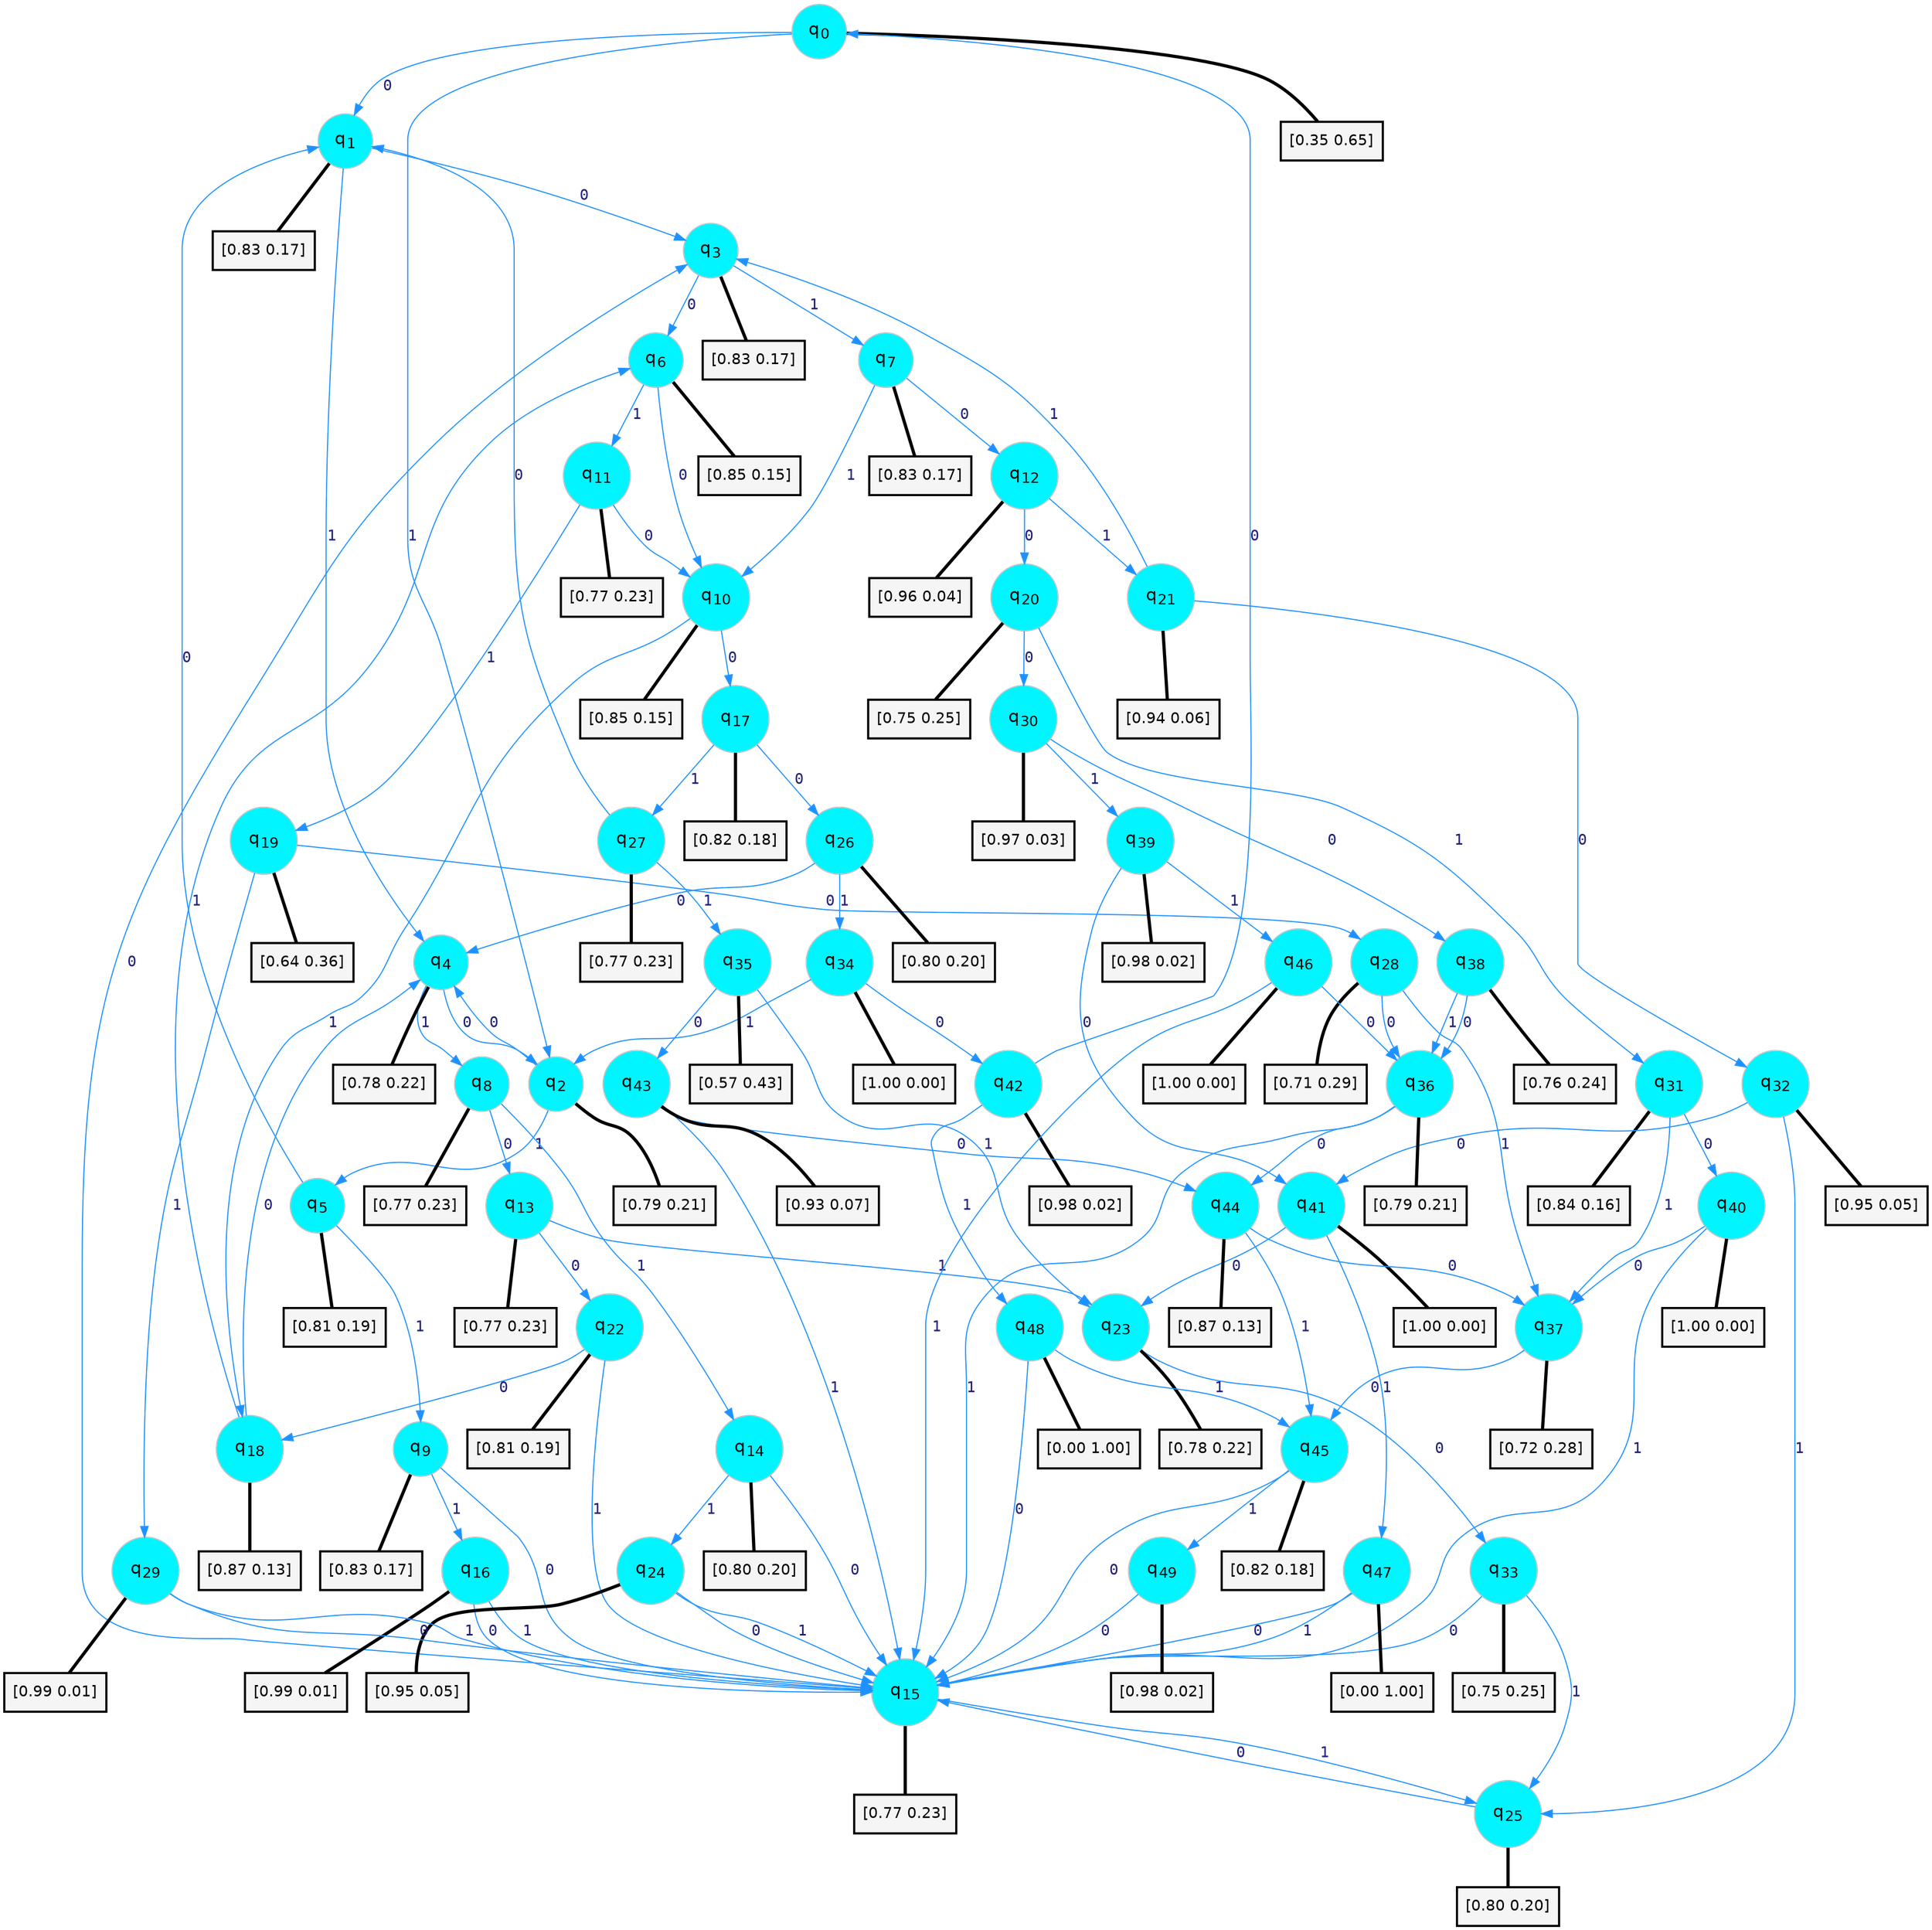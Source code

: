 digraph G {
graph [
bgcolor=transparent, dpi=300, rankdir=TD, size="40,25"];
node [
color=gray, fillcolor=turquoise1, fontcolor=black, fontname=Helvetica, fontsize=16, fontweight=bold, shape=circle, style=filled];
edge [
arrowsize=1, color=dodgerblue1, fontcolor=midnightblue, fontname=courier, fontweight=bold, penwidth=1, style=solid, weight=20];
0[label=<q<SUB>0</SUB>>];
1[label=<q<SUB>1</SUB>>];
2[label=<q<SUB>2</SUB>>];
3[label=<q<SUB>3</SUB>>];
4[label=<q<SUB>4</SUB>>];
5[label=<q<SUB>5</SUB>>];
6[label=<q<SUB>6</SUB>>];
7[label=<q<SUB>7</SUB>>];
8[label=<q<SUB>8</SUB>>];
9[label=<q<SUB>9</SUB>>];
10[label=<q<SUB>10</SUB>>];
11[label=<q<SUB>11</SUB>>];
12[label=<q<SUB>12</SUB>>];
13[label=<q<SUB>13</SUB>>];
14[label=<q<SUB>14</SUB>>];
15[label=<q<SUB>15</SUB>>];
16[label=<q<SUB>16</SUB>>];
17[label=<q<SUB>17</SUB>>];
18[label=<q<SUB>18</SUB>>];
19[label=<q<SUB>19</SUB>>];
20[label=<q<SUB>20</SUB>>];
21[label=<q<SUB>21</SUB>>];
22[label=<q<SUB>22</SUB>>];
23[label=<q<SUB>23</SUB>>];
24[label=<q<SUB>24</SUB>>];
25[label=<q<SUB>25</SUB>>];
26[label=<q<SUB>26</SUB>>];
27[label=<q<SUB>27</SUB>>];
28[label=<q<SUB>28</SUB>>];
29[label=<q<SUB>29</SUB>>];
30[label=<q<SUB>30</SUB>>];
31[label=<q<SUB>31</SUB>>];
32[label=<q<SUB>32</SUB>>];
33[label=<q<SUB>33</SUB>>];
34[label=<q<SUB>34</SUB>>];
35[label=<q<SUB>35</SUB>>];
36[label=<q<SUB>36</SUB>>];
37[label=<q<SUB>37</SUB>>];
38[label=<q<SUB>38</SUB>>];
39[label=<q<SUB>39</SUB>>];
40[label=<q<SUB>40</SUB>>];
41[label=<q<SUB>41</SUB>>];
42[label=<q<SUB>42</SUB>>];
43[label=<q<SUB>43</SUB>>];
44[label=<q<SUB>44</SUB>>];
45[label=<q<SUB>45</SUB>>];
46[label=<q<SUB>46</SUB>>];
47[label=<q<SUB>47</SUB>>];
48[label=<q<SUB>48</SUB>>];
49[label=<q<SUB>49</SUB>>];
50[label="[0.35 0.65]", shape=box,fontcolor=black, fontname=Helvetica, fontsize=14, penwidth=2, fillcolor=whitesmoke,color=black];
51[label="[0.83 0.17]", shape=box,fontcolor=black, fontname=Helvetica, fontsize=14, penwidth=2, fillcolor=whitesmoke,color=black];
52[label="[0.79 0.21]", shape=box,fontcolor=black, fontname=Helvetica, fontsize=14, penwidth=2, fillcolor=whitesmoke,color=black];
53[label="[0.83 0.17]", shape=box,fontcolor=black, fontname=Helvetica, fontsize=14, penwidth=2, fillcolor=whitesmoke,color=black];
54[label="[0.78 0.22]", shape=box,fontcolor=black, fontname=Helvetica, fontsize=14, penwidth=2, fillcolor=whitesmoke,color=black];
55[label="[0.81 0.19]", shape=box,fontcolor=black, fontname=Helvetica, fontsize=14, penwidth=2, fillcolor=whitesmoke,color=black];
56[label="[0.85 0.15]", shape=box,fontcolor=black, fontname=Helvetica, fontsize=14, penwidth=2, fillcolor=whitesmoke,color=black];
57[label="[0.83 0.17]", shape=box,fontcolor=black, fontname=Helvetica, fontsize=14, penwidth=2, fillcolor=whitesmoke,color=black];
58[label="[0.77 0.23]", shape=box,fontcolor=black, fontname=Helvetica, fontsize=14, penwidth=2, fillcolor=whitesmoke,color=black];
59[label="[0.83 0.17]", shape=box,fontcolor=black, fontname=Helvetica, fontsize=14, penwidth=2, fillcolor=whitesmoke,color=black];
60[label="[0.85 0.15]", shape=box,fontcolor=black, fontname=Helvetica, fontsize=14, penwidth=2, fillcolor=whitesmoke,color=black];
61[label="[0.77 0.23]", shape=box,fontcolor=black, fontname=Helvetica, fontsize=14, penwidth=2, fillcolor=whitesmoke,color=black];
62[label="[0.96 0.04]", shape=box,fontcolor=black, fontname=Helvetica, fontsize=14, penwidth=2, fillcolor=whitesmoke,color=black];
63[label="[0.77 0.23]", shape=box,fontcolor=black, fontname=Helvetica, fontsize=14, penwidth=2, fillcolor=whitesmoke,color=black];
64[label="[0.80 0.20]", shape=box,fontcolor=black, fontname=Helvetica, fontsize=14, penwidth=2, fillcolor=whitesmoke,color=black];
65[label="[0.77 0.23]", shape=box,fontcolor=black, fontname=Helvetica, fontsize=14, penwidth=2, fillcolor=whitesmoke,color=black];
66[label="[0.99 0.01]", shape=box,fontcolor=black, fontname=Helvetica, fontsize=14, penwidth=2, fillcolor=whitesmoke,color=black];
67[label="[0.82 0.18]", shape=box,fontcolor=black, fontname=Helvetica, fontsize=14, penwidth=2, fillcolor=whitesmoke,color=black];
68[label="[0.87 0.13]", shape=box,fontcolor=black, fontname=Helvetica, fontsize=14, penwidth=2, fillcolor=whitesmoke,color=black];
69[label="[0.64 0.36]", shape=box,fontcolor=black, fontname=Helvetica, fontsize=14, penwidth=2, fillcolor=whitesmoke,color=black];
70[label="[0.75 0.25]", shape=box,fontcolor=black, fontname=Helvetica, fontsize=14, penwidth=2, fillcolor=whitesmoke,color=black];
71[label="[0.94 0.06]", shape=box,fontcolor=black, fontname=Helvetica, fontsize=14, penwidth=2, fillcolor=whitesmoke,color=black];
72[label="[0.81 0.19]", shape=box,fontcolor=black, fontname=Helvetica, fontsize=14, penwidth=2, fillcolor=whitesmoke,color=black];
73[label="[0.78 0.22]", shape=box,fontcolor=black, fontname=Helvetica, fontsize=14, penwidth=2, fillcolor=whitesmoke,color=black];
74[label="[0.95 0.05]", shape=box,fontcolor=black, fontname=Helvetica, fontsize=14, penwidth=2, fillcolor=whitesmoke,color=black];
75[label="[0.80 0.20]", shape=box,fontcolor=black, fontname=Helvetica, fontsize=14, penwidth=2, fillcolor=whitesmoke,color=black];
76[label="[0.80 0.20]", shape=box,fontcolor=black, fontname=Helvetica, fontsize=14, penwidth=2, fillcolor=whitesmoke,color=black];
77[label="[0.77 0.23]", shape=box,fontcolor=black, fontname=Helvetica, fontsize=14, penwidth=2, fillcolor=whitesmoke,color=black];
78[label="[0.71 0.29]", shape=box,fontcolor=black, fontname=Helvetica, fontsize=14, penwidth=2, fillcolor=whitesmoke,color=black];
79[label="[0.99 0.01]", shape=box,fontcolor=black, fontname=Helvetica, fontsize=14, penwidth=2, fillcolor=whitesmoke,color=black];
80[label="[0.97 0.03]", shape=box,fontcolor=black, fontname=Helvetica, fontsize=14, penwidth=2, fillcolor=whitesmoke,color=black];
81[label="[0.84 0.16]", shape=box,fontcolor=black, fontname=Helvetica, fontsize=14, penwidth=2, fillcolor=whitesmoke,color=black];
82[label="[0.95 0.05]", shape=box,fontcolor=black, fontname=Helvetica, fontsize=14, penwidth=2, fillcolor=whitesmoke,color=black];
83[label="[0.75 0.25]", shape=box,fontcolor=black, fontname=Helvetica, fontsize=14, penwidth=2, fillcolor=whitesmoke,color=black];
84[label="[1.00 0.00]", shape=box,fontcolor=black, fontname=Helvetica, fontsize=14, penwidth=2, fillcolor=whitesmoke,color=black];
85[label="[0.57 0.43]", shape=box,fontcolor=black, fontname=Helvetica, fontsize=14, penwidth=2, fillcolor=whitesmoke,color=black];
86[label="[0.79 0.21]", shape=box,fontcolor=black, fontname=Helvetica, fontsize=14, penwidth=2, fillcolor=whitesmoke,color=black];
87[label="[0.72 0.28]", shape=box,fontcolor=black, fontname=Helvetica, fontsize=14, penwidth=2, fillcolor=whitesmoke,color=black];
88[label="[0.76 0.24]", shape=box,fontcolor=black, fontname=Helvetica, fontsize=14, penwidth=2, fillcolor=whitesmoke,color=black];
89[label="[0.98 0.02]", shape=box,fontcolor=black, fontname=Helvetica, fontsize=14, penwidth=2, fillcolor=whitesmoke,color=black];
90[label="[1.00 0.00]", shape=box,fontcolor=black, fontname=Helvetica, fontsize=14, penwidth=2, fillcolor=whitesmoke,color=black];
91[label="[1.00 0.00]", shape=box,fontcolor=black, fontname=Helvetica, fontsize=14, penwidth=2, fillcolor=whitesmoke,color=black];
92[label="[0.98 0.02]", shape=box,fontcolor=black, fontname=Helvetica, fontsize=14, penwidth=2, fillcolor=whitesmoke,color=black];
93[label="[0.93 0.07]", shape=box,fontcolor=black, fontname=Helvetica, fontsize=14, penwidth=2, fillcolor=whitesmoke,color=black];
94[label="[0.87 0.13]", shape=box,fontcolor=black, fontname=Helvetica, fontsize=14, penwidth=2, fillcolor=whitesmoke,color=black];
95[label="[0.82 0.18]", shape=box,fontcolor=black, fontname=Helvetica, fontsize=14, penwidth=2, fillcolor=whitesmoke,color=black];
96[label="[1.00 0.00]", shape=box,fontcolor=black, fontname=Helvetica, fontsize=14, penwidth=2, fillcolor=whitesmoke,color=black];
97[label="[0.00 1.00]", shape=box,fontcolor=black, fontname=Helvetica, fontsize=14, penwidth=2, fillcolor=whitesmoke,color=black];
98[label="[0.00 1.00]", shape=box,fontcolor=black, fontname=Helvetica, fontsize=14, penwidth=2, fillcolor=whitesmoke,color=black];
99[label="[0.98 0.02]", shape=box,fontcolor=black, fontname=Helvetica, fontsize=14, penwidth=2, fillcolor=whitesmoke,color=black];
0->1 [label=0];
0->2 [label=1];
0->50 [arrowhead=none, penwidth=3,color=black];
1->3 [label=0];
1->4 [label=1];
1->51 [arrowhead=none, penwidth=3,color=black];
2->4 [label=0];
2->5 [label=1];
2->52 [arrowhead=none, penwidth=3,color=black];
3->6 [label=0];
3->7 [label=1];
3->53 [arrowhead=none, penwidth=3,color=black];
4->2 [label=0];
4->8 [label=1];
4->54 [arrowhead=none, penwidth=3,color=black];
5->1 [label=0];
5->9 [label=1];
5->55 [arrowhead=none, penwidth=3,color=black];
6->10 [label=0];
6->11 [label=1];
6->56 [arrowhead=none, penwidth=3,color=black];
7->12 [label=0];
7->10 [label=1];
7->57 [arrowhead=none, penwidth=3,color=black];
8->13 [label=0];
8->14 [label=1];
8->58 [arrowhead=none, penwidth=3,color=black];
9->15 [label=0];
9->16 [label=1];
9->59 [arrowhead=none, penwidth=3,color=black];
10->17 [label=0];
10->18 [label=1];
10->60 [arrowhead=none, penwidth=3,color=black];
11->10 [label=0];
11->19 [label=1];
11->61 [arrowhead=none, penwidth=3,color=black];
12->20 [label=0];
12->21 [label=1];
12->62 [arrowhead=none, penwidth=3,color=black];
13->22 [label=0];
13->23 [label=1];
13->63 [arrowhead=none, penwidth=3,color=black];
14->15 [label=0];
14->24 [label=1];
14->64 [arrowhead=none, penwidth=3,color=black];
15->3 [label=0];
15->25 [label=1];
15->65 [arrowhead=none, penwidth=3,color=black];
16->15 [label=0];
16->15 [label=1];
16->66 [arrowhead=none, penwidth=3,color=black];
17->26 [label=0];
17->27 [label=1];
17->67 [arrowhead=none, penwidth=3,color=black];
18->4 [label=0];
18->6 [label=1];
18->68 [arrowhead=none, penwidth=3,color=black];
19->28 [label=0];
19->29 [label=1];
19->69 [arrowhead=none, penwidth=3,color=black];
20->30 [label=0];
20->31 [label=1];
20->70 [arrowhead=none, penwidth=3,color=black];
21->32 [label=0];
21->3 [label=1];
21->71 [arrowhead=none, penwidth=3,color=black];
22->18 [label=0];
22->15 [label=1];
22->72 [arrowhead=none, penwidth=3,color=black];
23->33 [label=0];
23->73 [arrowhead=none, penwidth=3,color=black];
24->15 [label=0];
24->15 [label=1];
24->74 [arrowhead=none, penwidth=3,color=black];
25->15 [label=0];
25->75 [arrowhead=none, penwidth=3,color=black];
26->4 [label=0];
26->34 [label=1];
26->76 [arrowhead=none, penwidth=3,color=black];
27->1 [label=0];
27->35 [label=1];
27->77 [arrowhead=none, penwidth=3,color=black];
28->36 [label=0];
28->37 [label=1];
28->78 [arrowhead=none, penwidth=3,color=black];
29->15 [label=0];
29->15 [label=1];
29->79 [arrowhead=none, penwidth=3,color=black];
30->38 [label=0];
30->39 [label=1];
30->80 [arrowhead=none, penwidth=3,color=black];
31->40 [label=0];
31->37 [label=1];
31->81 [arrowhead=none, penwidth=3,color=black];
32->41 [label=0];
32->25 [label=1];
32->82 [arrowhead=none, penwidth=3,color=black];
33->15 [label=0];
33->25 [label=1];
33->83 [arrowhead=none, penwidth=3,color=black];
34->42 [label=0];
34->2 [label=1];
34->84 [arrowhead=none, penwidth=3,color=black];
35->43 [label=0];
35->23 [label=1];
35->85 [arrowhead=none, penwidth=3,color=black];
36->44 [label=0];
36->15 [label=1];
36->86 [arrowhead=none, penwidth=3,color=black];
37->45 [label=0];
37->87 [arrowhead=none, penwidth=3,color=black];
38->36 [label=0];
38->36 [label=1];
38->88 [arrowhead=none, penwidth=3,color=black];
39->41 [label=0];
39->46 [label=1];
39->89 [arrowhead=none, penwidth=3,color=black];
40->37 [label=0];
40->15 [label=1];
40->90 [arrowhead=none, penwidth=3,color=black];
41->23 [label=0];
41->47 [label=1];
41->91 [arrowhead=none, penwidth=3,color=black];
42->0 [label=0];
42->48 [label=1];
42->92 [arrowhead=none, penwidth=3,color=black];
43->44 [label=0];
43->15 [label=1];
43->93 [arrowhead=none, penwidth=3,color=black];
44->37 [label=0];
44->45 [label=1];
44->94 [arrowhead=none, penwidth=3,color=black];
45->15 [label=0];
45->49 [label=1];
45->95 [arrowhead=none, penwidth=3,color=black];
46->36 [label=0];
46->15 [label=1];
46->96 [arrowhead=none, penwidth=3,color=black];
47->15 [label=0];
47->15 [label=1];
47->97 [arrowhead=none, penwidth=3,color=black];
48->15 [label=0];
48->45 [label=1];
48->98 [arrowhead=none, penwidth=3,color=black];
49->15 [label=0];
49->99 [arrowhead=none, penwidth=3,color=black];
}
